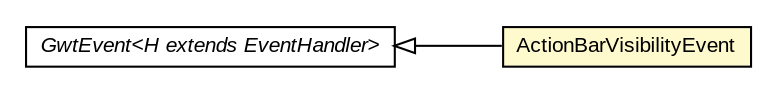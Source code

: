 #!/usr/local/bin/dot
#
# Class diagram 
# Generated by UMLGraph version R5_6-24-gf6e263 (http://www.umlgraph.org/)
#

digraph G {
	edge [fontname="arial",fontsize=10,labelfontname="arial",labelfontsize=10];
	node [fontname="arial",fontsize=10,shape=plaintext];
	nodesep=0.25;
	ranksep=0.5;
	rankdir=LR;
	// com.gwtplatform.carstore.client.application.event.ActionBarVisibilityEvent
	c105879 [label=<<table title="com.gwtplatform.carstore.client.application.event.ActionBarVisibilityEvent" border="0" cellborder="1" cellspacing="0" cellpadding="2" port="p" bgcolor="lemonChiffon" href="./ActionBarVisibilityEvent.html">
		<tr><td><table border="0" cellspacing="0" cellpadding="1">
<tr><td align="center" balign="center"> ActionBarVisibilityEvent </td></tr>
		</table></td></tr>
		</table>>, URL="./ActionBarVisibilityEvent.html", fontname="arial", fontcolor="black", fontsize=10.0];
	//com.gwtplatform.carstore.client.application.event.ActionBarVisibilityEvent extends com.google.gwt.event.shared.GwtEvent<com.gwtplatform.carstore.client.application.event.ActionBarVisibilityEvent.ActionBarVisibilityHandler>
	c106067:p -> c105879:p [dir=back,arrowtail=empty];
	// com.google.gwt.event.shared.GwtEvent<H extends com.google.gwt.event.shared.EventHandler>
	c106067 [label=<<table title="com.google.gwt.event.shared.GwtEvent" border="0" cellborder="1" cellspacing="0" cellpadding="2" port="p" href="http://google-web-toolkit.googlecode.com/svn/javadoc/latest/com/google/gwt/event/shared/GwtEvent.html">
		<tr><td><table border="0" cellspacing="0" cellpadding="1">
<tr><td align="center" balign="center"><font face="arial italic"> GwtEvent&lt;H extends EventHandler&gt; </font></td></tr>
		</table></td></tr>
		</table>>, URL="http://google-web-toolkit.googlecode.com/svn/javadoc/latest/com/google/gwt/event/shared/GwtEvent.html", fontname="arial", fontcolor="black", fontsize=10.0];
}

